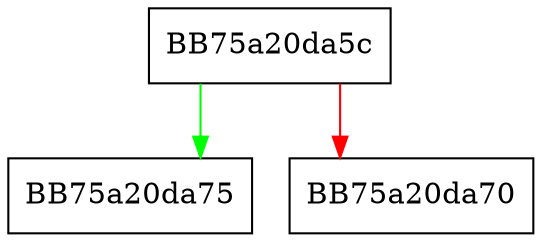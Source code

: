 digraph _Check_grow_by_1 {
  node [shape="box"];
  graph [splines=ortho];
  BB75a20da5c -> BB75a20da75 [color="green"];
  BB75a20da5c -> BB75a20da70 [color="red"];
}